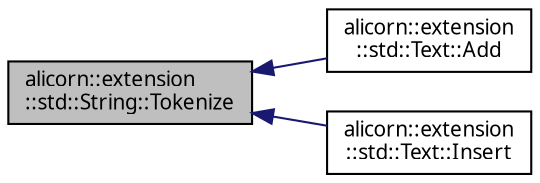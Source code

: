 digraph "alicorn::extension::std::String::Tokenize"
{
 // INTERACTIVE_SVG=YES
  edge [fontname="Verdana",fontsize="10",labelfontname="Verdana",labelfontsize="10"];
  node [fontname="Verdana",fontsize="10",shape=record];
  rankdir="LR";
  Node1 [label="alicorn::extension\l::std::String::Tokenize",height=0.2,width=0.4,color="black", fillcolor="grey75", style="filled", fontcolor="black"];
  Node1 -> Node2 [dir="back",color="midnightblue",fontsize="10",style="solid",fontname="Verdana"];
  Node2 [label="alicorn::extension\l::std::Text::Add",height=0.2,width=0.4,color="black", fillcolor="white", style="filled",URL="$a00139.html#a4889bcc9ee6867f66009d5074a406e71",tooltip="Функция добавления текста в конец существующего. "];
  Node1 -> Node3 [dir="back",color="midnightblue",fontsize="10",style="solid",fontname="Verdana"];
  Node3 [label="alicorn::extension\l::std::Text::Insert",height=0.2,width=0.4,color="black", fillcolor="white", style="filled",URL="$a00139.html#aeb59df6f8773ffc07d609df5f584279e",tooltip="Функция вставки текста на место указанной строки. "];
}
